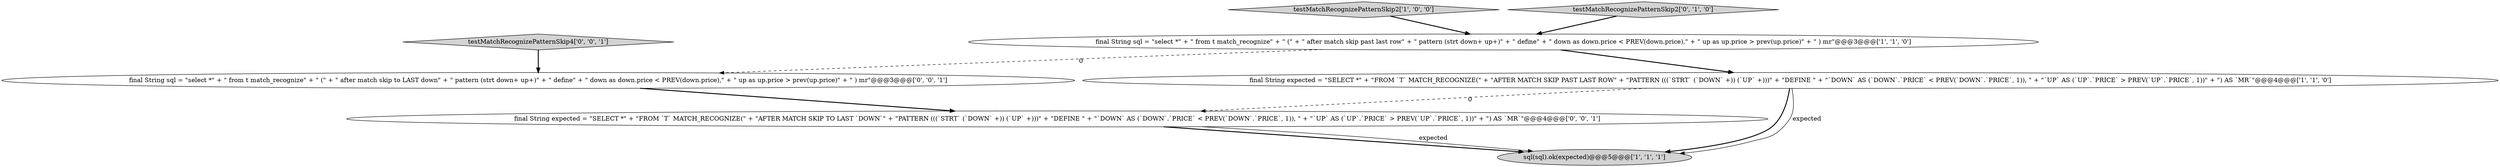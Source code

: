 digraph {
1 [style = filled, label = "final String sql = \"select *\" + \" from t match_recognize\" + \" (\" + \" after match skip past last row\" + \" pattern (strt down+ up+)\" + \" define\" + \" down as down.price < PREV(down.price),\" + \" up as up.price > prev(up.price)\" + \" ) mr\"@@@3@@@['1', '1', '0']", fillcolor = white, shape = ellipse image = "AAA0AAABBB1BBB"];
7 [style = filled, label = "final String expected = \"SELECT *\" + \"FROM `T` MATCH_RECOGNIZE(\" + \"AFTER MATCH SKIP TO LAST `DOWN`\" + \"PATTERN (((`STRT` (`DOWN` +)) (`UP` +)))\" + \"DEFINE \" + \"`DOWN` AS (`DOWN`.`PRICE` < PREV(`DOWN`.`PRICE`, 1)), \" + \"`UP` AS (`UP`.`PRICE` > PREV(`UP`.`PRICE`, 1))\" + \") AS `MR`\"@@@4@@@['0', '0', '1']", fillcolor = white, shape = ellipse image = "AAA0AAABBB3BBB"];
6 [style = filled, label = "final String sql = \"select *\" + \" from t match_recognize\" + \" (\" + \" after match skip to LAST down\" + \" pattern (strt down+ up+)\" + \" define\" + \" down as down.price < PREV(down.price),\" + \" up as up.price > prev(up.price)\" + \" ) mr\"@@@3@@@['0', '0', '1']", fillcolor = white, shape = ellipse image = "AAA0AAABBB3BBB"];
3 [style = filled, label = "final String expected = \"SELECT *\" + \"FROM `T` MATCH_RECOGNIZE(\" + \"AFTER MATCH SKIP PAST LAST ROW\" + \"PATTERN (((`STRT` (`DOWN` +)) (`UP` +)))\" + \"DEFINE \" + \"`DOWN` AS (`DOWN`.`PRICE` < PREV(`DOWN`.`PRICE`, 1)), \" + \"`UP` AS (`UP`.`PRICE` > PREV(`UP`.`PRICE`, 1))\" + \") AS `MR`\"@@@4@@@['1', '1', '0']", fillcolor = white, shape = ellipse image = "AAA0AAABBB1BBB"];
0 [style = filled, label = "sql(sql).ok(expected)@@@5@@@['1', '1', '1']", fillcolor = lightgray, shape = ellipse image = "AAA0AAABBB1BBB"];
2 [style = filled, label = "testMatchRecognizePatternSkip2['1', '0', '0']", fillcolor = lightgray, shape = diamond image = "AAA0AAABBB1BBB"];
5 [style = filled, label = "testMatchRecognizePatternSkip4['0', '0', '1']", fillcolor = lightgray, shape = diamond image = "AAA0AAABBB3BBB"];
4 [style = filled, label = "testMatchRecognizePatternSkip2['0', '1', '0']", fillcolor = lightgray, shape = diamond image = "AAA0AAABBB2BBB"];
1->3 [style = bold, label=""];
4->1 [style = bold, label=""];
7->0 [style = bold, label=""];
5->6 [style = bold, label=""];
6->7 [style = bold, label=""];
7->0 [style = solid, label="expected"];
3->7 [style = dashed, label="0"];
1->6 [style = dashed, label="0"];
2->1 [style = bold, label=""];
3->0 [style = bold, label=""];
3->0 [style = solid, label="expected"];
}
